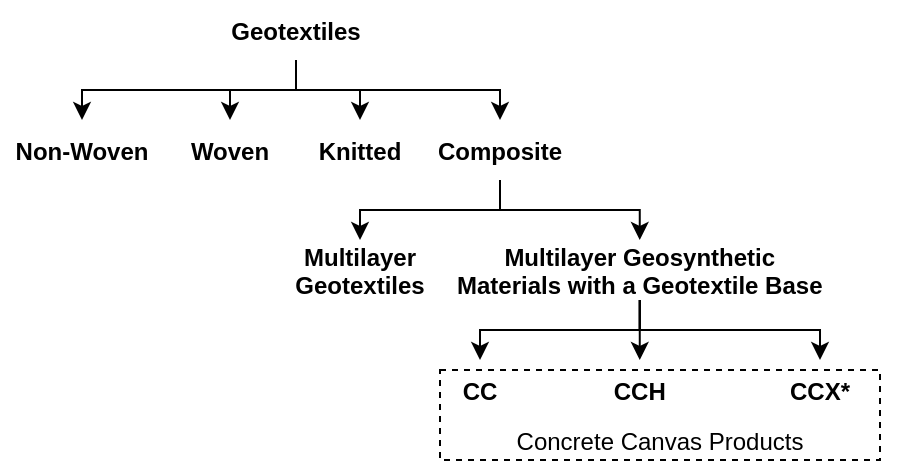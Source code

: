 <mxfile version="13.0.3" type="device"><diagram id="tE35jJ4uWfRvM-dXsP2X" name="Page-1"><mxGraphModel dx="719" dy="566" grid="0" gridSize="10" guides="1" tooltips="1" connect="1" arrows="1" fold="1" page="1" pageScale="1" pageWidth="300" pageHeight="300" math="0" shadow="0"><root><mxCell id="0"/><mxCell id="1" parent="0"/><mxCell id="neNqVGxKeLmsPyG3S8pt-1" value="Geotextiles" style="ellipse;strokeColor=none;fontStyle=1" parent="1" vertex="1"><mxGeometry x="348" y="20" width="80" height="30" as="geometry"/></mxCell><mxCell id="neNqVGxKeLmsPyG3S8pt-2" value="Non-Woven" style="rounded=1;strokeColor=none;fontStyle=1" parent="1" vertex="1"><mxGeometry x="240.999" y="80" width="80" height="30" as="geometry"/></mxCell><mxCell id="neNqVGxKeLmsPyG3S8pt-3" value="" style="edgeStyle=elbowEdgeStyle;elbow=vertical;rounded=0;fontStyle=1" parent="1" source="neNqVGxKeLmsPyG3S8pt-1" target="neNqVGxKeLmsPyG3S8pt-2" edge="1"><mxGeometry relative="1" as="geometry"/></mxCell><mxCell id="neNqVGxKeLmsPyG3S8pt-4" value="Woven" style="rounded=1;strokeColor=none;fontStyle=1" parent="1" vertex="1"><mxGeometry x="330" y="80" width="50" height="30" as="geometry"/></mxCell><mxCell id="neNqVGxKeLmsPyG3S8pt-5" value="" style="edgeStyle=elbowEdgeStyle;elbow=vertical;rounded=0;fontStyle=1" parent="1" source="neNqVGxKeLmsPyG3S8pt-1" target="neNqVGxKeLmsPyG3S8pt-4" edge="1"><mxGeometry relative="1" as="geometry"/></mxCell><mxCell id="neNqVGxKeLmsPyG3S8pt-6" value="Knitted" style="rounded=1;strokeColor=none;fontStyle=1" parent="1" vertex="1"><mxGeometry x="379.999" y="80" width="80" height="30" as="geometry"/></mxCell><mxCell id="neNqVGxKeLmsPyG3S8pt-7" value="" style="edgeStyle=elbowEdgeStyle;elbow=vertical;rounded=0;fontStyle=1" parent="1" source="neNqVGxKeLmsPyG3S8pt-1" target="neNqVGxKeLmsPyG3S8pt-6" edge="1"><mxGeometry relative="1" as="geometry"/></mxCell><mxCell id="neNqVGxKeLmsPyG3S8pt-8" value="Composite" style="rounded=1;strokeColor=none;fontStyle=1" parent="1" vertex="1"><mxGeometry x="450.001" y="80" width="80" height="30" as="geometry"/></mxCell><mxCell id="neNqVGxKeLmsPyG3S8pt-9" value="" style="edgeStyle=elbowEdgeStyle;elbow=vertical;rounded=0;fontStyle=1" parent="1" source="neNqVGxKeLmsPyG3S8pt-1" target="neNqVGxKeLmsPyG3S8pt-8" edge="1"><mxGeometry relative="1" as="geometry"/></mxCell><mxCell id="neNqVGxKeLmsPyG3S8pt-10" value="Multilayer&#10;Geotextiles" style="rounded=1;strokeColor=none;fontStyle=1" parent="1" vertex="1"><mxGeometry x="380.003" y="140" width="80" height="30" as="geometry"/></mxCell><mxCell id="neNqVGxKeLmsPyG3S8pt-11" value="" style="edgeStyle=elbowEdgeStyle;elbow=vertical;rounded=0;fontStyle=1" parent="1" source="neNqVGxKeLmsPyG3S8pt-8" target="neNqVGxKeLmsPyG3S8pt-10" edge="1"><mxGeometry relative="1" as="geometry"/></mxCell><mxCell id="neNqVGxKeLmsPyG3S8pt-12" value="Multilayer Geosynthetic&#10;Materials with a Geotextile Base" style="rounded=1;strokeColor=none;fontStyle=1" parent="1" vertex="1"><mxGeometry x="470" y="140" width="179.76" height="30" as="geometry"/></mxCell><mxCell id="neNqVGxKeLmsPyG3S8pt-13" value="" style="edgeStyle=elbowEdgeStyle;elbow=vertical;rounded=0;fontStyle=1" parent="1" source="neNqVGxKeLmsPyG3S8pt-8" target="neNqVGxKeLmsPyG3S8pt-12" edge="1"><mxGeometry relative="1" as="geometry"/></mxCell><mxCell id="neNqVGxKeLmsPyG3S8pt-19" value="" style="edgeStyle=elbowEdgeStyle;elbow=vertical;exitX=0.5;exitY=1;exitDx=0;exitDy=0;rounded=0;entryX=0.5;entryY=0;entryDx=0;entryDy=0;fontStyle=0" parent="1" source="neNqVGxKeLmsPyG3S8pt-12" target="neNqVGxKeLmsPyG3S8pt-23" edge="1"><mxGeometry relative="1" as="geometry"><mxPoint x="560.001" y="210" as="sourcePoint"/><mxPoint x="630" y="240" as="targetPoint"/></mxGeometry></mxCell><mxCell id="neNqVGxKeLmsPyG3S8pt-20" value="" style="edgeStyle=elbowEdgeStyle;elbow=vertical;exitX=0.5;exitY=1;exitDx=0;exitDy=0;rounded=0;entryX=0.5;entryY=0;entryDx=0;entryDy=0;fontStyle=0" parent="1" source="neNqVGxKeLmsPyG3S8pt-12" target="neNqVGxKeLmsPyG3S8pt-22" edge="1"><mxGeometry relative="1" as="geometry"><mxPoint x="559.879" y="200" as="sourcePoint"/><mxPoint x="480" y="240" as="targetPoint"/></mxGeometry></mxCell><mxCell id="neNqVGxKeLmsPyG3S8pt-22" value="CC" style="rounded=1;strokeColor=none;fontStyle=1" parent="1" vertex="1"><mxGeometry x="440.003" y="200" width="80" height="30" as="geometry"/></mxCell><mxCell id="neNqVGxKeLmsPyG3S8pt-23" value="CCH" style="rounded=1;strokeColor=none;fontStyle=1" parent="1" vertex="1"><mxGeometry x="519.883" y="200" width="80" height="30" as="geometry"/></mxCell><mxCell id="neNqVGxKeLmsPyG3S8pt-24" value="" style="edgeStyle=elbowEdgeStyle;elbow=vertical;exitX=0.5;exitY=1;exitDx=0;exitDy=0;rounded=0;entryX=0.5;entryY=0;entryDx=0;entryDy=0;fontStyle=0" parent="1" source="neNqVGxKeLmsPyG3S8pt-12" target="neNqVGxKeLmsPyG3S8pt-25" edge="1"><mxGeometry relative="1" as="geometry"><mxPoint x="649.999" y="200" as="sourcePoint"/><mxPoint x="720.12" y="240" as="targetPoint"/></mxGeometry></mxCell><mxCell id="neNqVGxKeLmsPyG3S8pt-25" value="CCX*" style="rounded=1;strokeColor=none;fontStyle=1" parent="1" vertex="1"><mxGeometry x="610.003" y="200" width="80" height="30" as="geometry"/></mxCell><mxCell id="neNqVGxKeLmsPyG3S8pt-26" value="Concrete Canvas Products" style="rounded=0;whiteSpace=wrap;html=1;strokeColor=#000000;align=center;verticalAlign=bottom;fillColor=none;dashed=1;fontStyle=0" parent="1" vertex="1"><mxGeometry x="460" y="205" width="220" height="45" as="geometry"/></mxCell></root></mxGraphModel></diagram></mxfile>